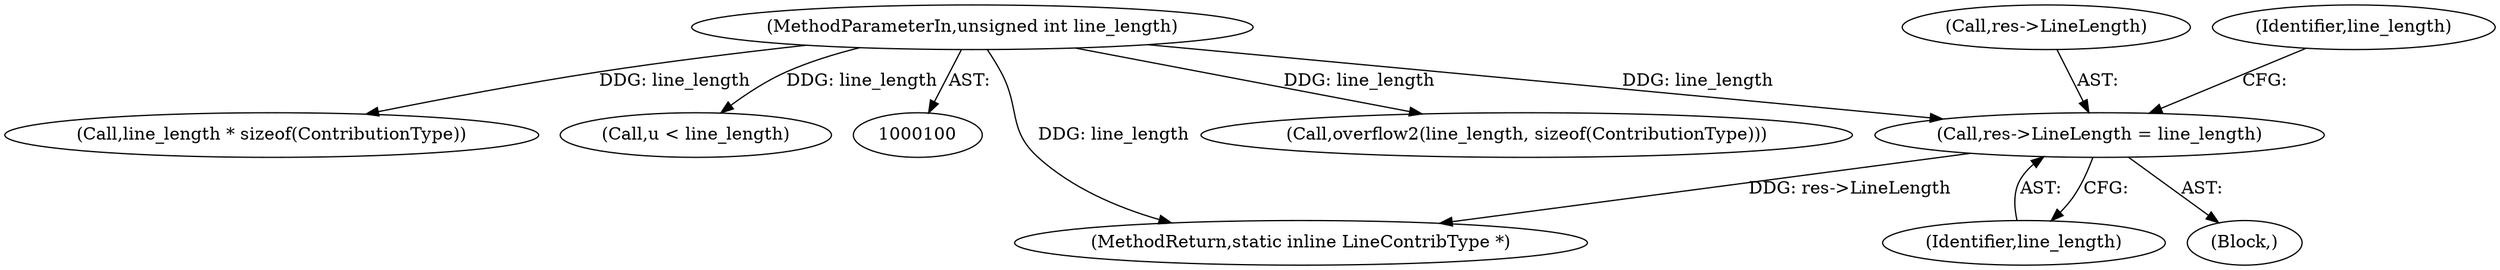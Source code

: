 digraph "0_libgd_60bfb401ad5a4a8ae995dcd36372fe15c71e1a35@pointer" {
"1000144" [label="(Call,res->LineLength = line_length)"];
"1000101" [label="(MethodParameterIn,unsigned int line_length)"];
"1000150" [label="(Call,overflow2(line_length, sizeof(ContributionType)))"];
"1000166" [label="(Call,line_length * sizeof(ContributionType))"];
"1000145" [label="(Call,res->LineLength)"];
"1000243" [label="(MethodReturn,static inline LineContribType *)"];
"1000103" [label="(Block,)"];
"1000185" [label="(Call,u < line_length)"];
"1000151" [label="(Identifier,line_length)"];
"1000144" [label="(Call,res->LineLength = line_length)"];
"1000148" [label="(Identifier,line_length)"];
"1000101" [label="(MethodParameterIn,unsigned int line_length)"];
"1000144" -> "1000103"  [label="AST: "];
"1000144" -> "1000148"  [label="CFG: "];
"1000145" -> "1000144"  [label="AST: "];
"1000148" -> "1000144"  [label="AST: "];
"1000151" -> "1000144"  [label="CFG: "];
"1000144" -> "1000243"  [label="DDG: res->LineLength"];
"1000101" -> "1000144"  [label="DDG: line_length"];
"1000101" -> "1000100"  [label="AST: "];
"1000101" -> "1000243"  [label="DDG: line_length"];
"1000101" -> "1000150"  [label="DDG: line_length"];
"1000101" -> "1000166"  [label="DDG: line_length"];
"1000101" -> "1000185"  [label="DDG: line_length"];
}
